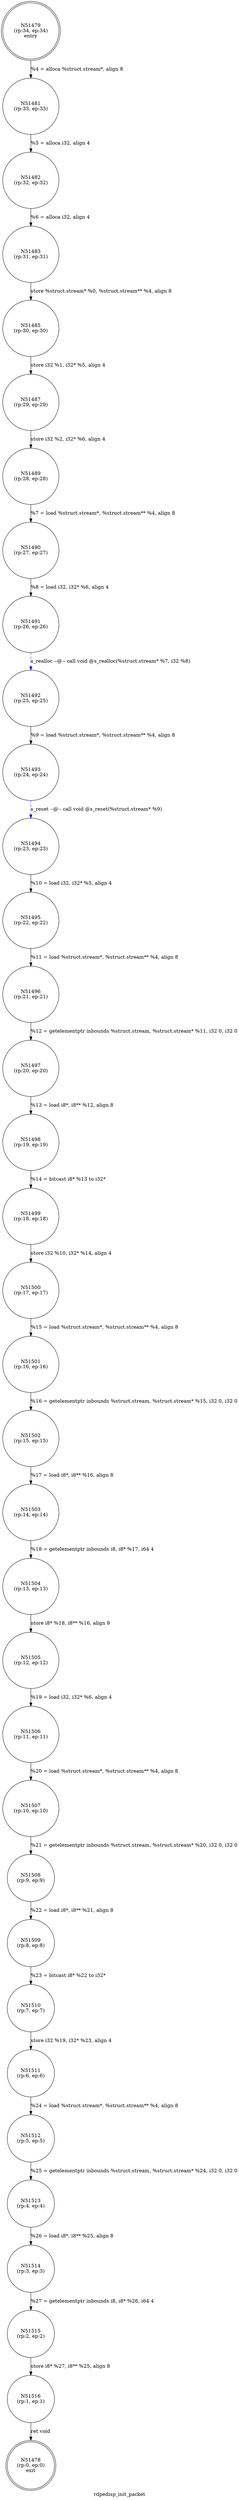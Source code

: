 digraph rdpedisp_init_packet {
label="rdpedisp_init_packet"
51478 [label="N51478\n(rp:0, ep:0)\nexit", shape="doublecircle"]
51479 [label="N51479\n(rp:34, ep:34)\nentry", shape="doublecircle"]
51479 -> 51481 [label="%4 = alloca %struct.stream*, align 8"]
51481 [label="N51481\n(rp:33, ep:33)", shape="circle"]
51481 -> 51482 [label="%5 = alloca i32, align 4"]
51482 [label="N51482\n(rp:32, ep:32)", shape="circle"]
51482 -> 51483 [label="%6 = alloca i32, align 4"]
51483 [label="N51483\n(rp:31, ep:31)", shape="circle"]
51483 -> 51485 [label="store %struct.stream* %0, %struct.stream** %4, align 8"]
51485 [label="N51485\n(rp:30, ep:30)", shape="circle"]
51485 -> 51487 [label="store i32 %1, i32* %5, align 4"]
51487 [label="N51487\n(rp:29, ep:29)", shape="circle"]
51487 -> 51489 [label="store i32 %2, i32* %6, align 4"]
51489 [label="N51489\n(rp:28, ep:28)", shape="circle"]
51489 -> 51490 [label="%7 = load %struct.stream*, %struct.stream** %4, align 8"]
51490 [label="N51490\n(rp:27, ep:27)", shape="circle"]
51490 -> 51491 [label="%8 = load i32, i32* %6, align 4"]
51491 [label="N51491\n(rp:26, ep:26)", shape="circle"]
51491 -> 51492 [label="s_realloc --@-- call void @s_realloc(%struct.stream* %7, i32 %8)", style="dashed", color="blue"]
51492 [label="N51492\n(rp:25, ep:25)", shape="circle"]
51492 -> 51493 [label="%9 = load %struct.stream*, %struct.stream** %4, align 8"]
51493 [label="N51493\n(rp:24, ep:24)", shape="circle"]
51493 -> 51494 [label="s_reset --@-- call void @s_reset(%struct.stream* %9)", style="dashed", color="blue"]
51494 [label="N51494\n(rp:23, ep:23)", shape="circle"]
51494 -> 51495 [label="%10 = load i32, i32* %5, align 4"]
51495 [label="N51495\n(rp:22, ep:22)", shape="circle"]
51495 -> 51496 [label="%11 = load %struct.stream*, %struct.stream** %4, align 8"]
51496 [label="N51496\n(rp:21, ep:21)", shape="circle"]
51496 -> 51497 [label="%12 = getelementptr inbounds %struct.stream, %struct.stream* %11, i32 0, i32 0"]
51497 [label="N51497\n(rp:20, ep:20)", shape="circle"]
51497 -> 51498 [label="%13 = load i8*, i8** %12, align 8"]
51498 [label="N51498\n(rp:19, ep:19)", shape="circle"]
51498 -> 51499 [label="%14 = bitcast i8* %13 to i32*"]
51499 [label="N51499\n(rp:18, ep:18)", shape="circle"]
51499 -> 51500 [label="store i32 %10, i32* %14, align 4"]
51500 [label="N51500\n(rp:17, ep:17)", shape="circle"]
51500 -> 51501 [label="%15 = load %struct.stream*, %struct.stream** %4, align 8"]
51501 [label="N51501\n(rp:16, ep:16)", shape="circle"]
51501 -> 51502 [label="%16 = getelementptr inbounds %struct.stream, %struct.stream* %15, i32 0, i32 0"]
51502 [label="N51502\n(rp:15, ep:15)", shape="circle"]
51502 -> 51503 [label="%17 = load i8*, i8** %16, align 8"]
51503 [label="N51503\n(rp:14, ep:14)", shape="circle"]
51503 -> 51504 [label="%18 = getelementptr inbounds i8, i8* %17, i64 4"]
51504 [label="N51504\n(rp:13, ep:13)", shape="circle"]
51504 -> 51505 [label="store i8* %18, i8** %16, align 8"]
51505 [label="N51505\n(rp:12, ep:12)", shape="circle"]
51505 -> 51506 [label="%19 = load i32, i32* %6, align 4"]
51506 [label="N51506\n(rp:11, ep:11)", shape="circle"]
51506 -> 51507 [label="%20 = load %struct.stream*, %struct.stream** %4, align 8"]
51507 [label="N51507\n(rp:10, ep:10)", shape="circle"]
51507 -> 51508 [label="%21 = getelementptr inbounds %struct.stream, %struct.stream* %20, i32 0, i32 0"]
51508 [label="N51508\n(rp:9, ep:9)", shape="circle"]
51508 -> 51509 [label="%22 = load i8*, i8** %21, align 8"]
51509 [label="N51509\n(rp:8, ep:8)", shape="circle"]
51509 -> 51510 [label="%23 = bitcast i8* %22 to i32*"]
51510 [label="N51510\n(rp:7, ep:7)", shape="circle"]
51510 -> 51511 [label="store i32 %19, i32* %23, align 4"]
51511 [label="N51511\n(rp:6, ep:6)", shape="circle"]
51511 -> 51512 [label="%24 = load %struct.stream*, %struct.stream** %4, align 8"]
51512 [label="N51512\n(rp:5, ep:5)", shape="circle"]
51512 -> 51513 [label="%25 = getelementptr inbounds %struct.stream, %struct.stream* %24, i32 0, i32 0"]
51513 [label="N51513\n(rp:4, ep:4)", shape="circle"]
51513 -> 51514 [label="%26 = load i8*, i8** %25, align 8"]
51514 [label="N51514\n(rp:3, ep:3)", shape="circle"]
51514 -> 51515 [label="%27 = getelementptr inbounds i8, i8* %26, i64 4"]
51515 [label="N51515\n(rp:2, ep:2)", shape="circle"]
51515 -> 51516 [label="store i8* %27, i8** %25, align 8"]
51516 [label="N51516\n(rp:1, ep:1)", shape="circle"]
51516 -> 51478 [label="ret void"]
}
